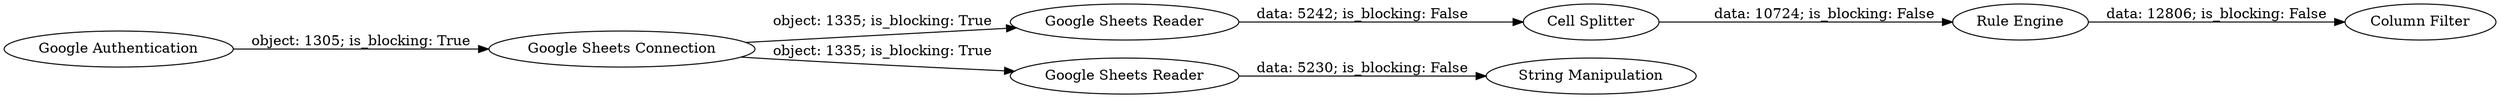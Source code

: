digraph {
	"-1565703548401381299_279" [label="Google Authentication"]
	"-1565703548401381299_658" [label="Cell Splitter"]
	"-1565703548401381299_288" [label="Column Filter"]
	"-1565703548401381299_285" [label="Rule Engine"]
	"-1565703548401381299_284" [label="Google Sheets Reader"]
	"-1565703548401381299_282" [label="Google Sheets Reader"]
	"-1565703548401381299_659" [label="String Manipulation"]
	"-1565703548401381299_283" [label="Google Sheets Connection"]
	"-1565703548401381299_285" -> "-1565703548401381299_288" [label="data: 12806; is_blocking: False"]
	"-1565703548401381299_658" -> "-1565703548401381299_285" [label="data: 10724; is_blocking: False"]
	"-1565703548401381299_284" -> "-1565703548401381299_658" [label="data: 5242; is_blocking: False"]
	"-1565703548401381299_279" -> "-1565703548401381299_283" [label="object: 1305; is_blocking: True"]
	"-1565703548401381299_283" -> "-1565703548401381299_284" [label="object: 1335; is_blocking: True"]
	"-1565703548401381299_282" -> "-1565703548401381299_659" [label="data: 5230; is_blocking: False"]
	"-1565703548401381299_283" -> "-1565703548401381299_282" [label="object: 1335; is_blocking: True"]
	rankdir=LR
}
